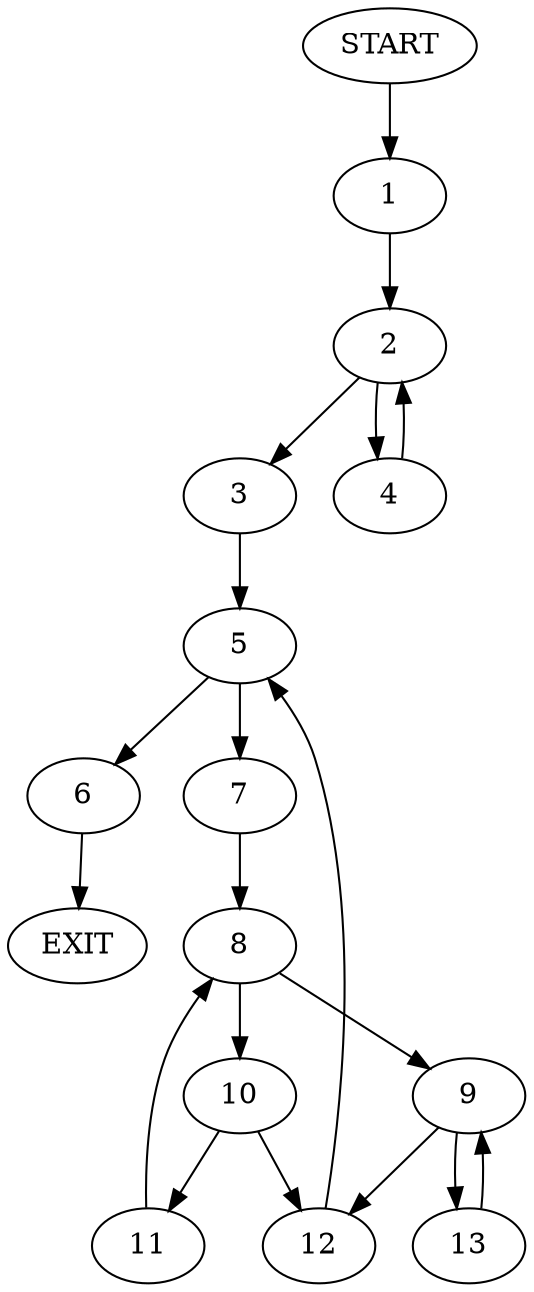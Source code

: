 digraph {
0 [label="START"]
14 [label="EXIT"]
0 -> 1
1 -> 2
2 -> 3
2 -> 4
4 -> 2
3 -> 5
5 -> 6
5 -> 7
6 -> 14
7 -> 8
8 -> 9
8 -> 10
10 -> 11
10 -> 12
9 -> 12
9 -> 13
12 -> 5
11 -> 8
13 -> 9
}
